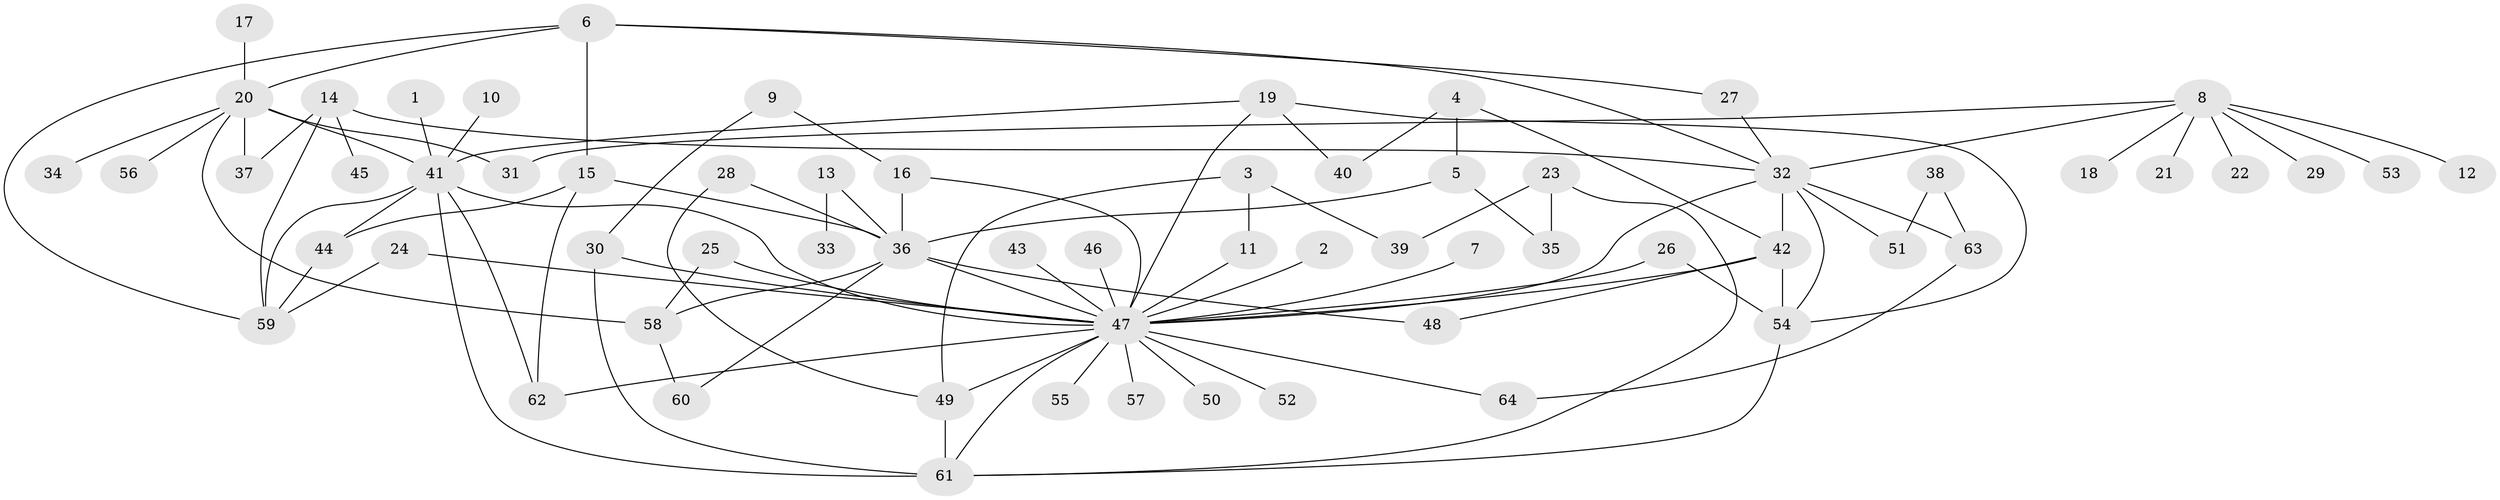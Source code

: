 // original degree distribution, {31: 0.0078125, 9: 0.015625, 12: 0.015625, 6: 0.0234375, 3: 0.140625, 15: 0.0078125, 2: 0.2109375, 5: 0.03125, 1: 0.484375, 10: 0.0078125, 4: 0.03125, 7: 0.015625, 8: 0.0078125}
// Generated by graph-tools (version 1.1) at 2025/01/03/09/25 03:01:40]
// undirected, 64 vertices, 98 edges
graph export_dot {
graph [start="1"]
  node [color=gray90,style=filled];
  1;
  2;
  3;
  4;
  5;
  6;
  7;
  8;
  9;
  10;
  11;
  12;
  13;
  14;
  15;
  16;
  17;
  18;
  19;
  20;
  21;
  22;
  23;
  24;
  25;
  26;
  27;
  28;
  29;
  30;
  31;
  32;
  33;
  34;
  35;
  36;
  37;
  38;
  39;
  40;
  41;
  42;
  43;
  44;
  45;
  46;
  47;
  48;
  49;
  50;
  51;
  52;
  53;
  54;
  55;
  56;
  57;
  58;
  59;
  60;
  61;
  62;
  63;
  64;
  1 -- 41 [weight=1.0];
  2 -- 47 [weight=1.0];
  3 -- 11 [weight=1.0];
  3 -- 39 [weight=1.0];
  3 -- 49 [weight=1.0];
  4 -- 5 [weight=1.0];
  4 -- 40 [weight=1.0];
  4 -- 42 [weight=1.0];
  5 -- 35 [weight=1.0];
  5 -- 36 [weight=1.0];
  6 -- 15 [weight=1.0];
  6 -- 20 [weight=1.0];
  6 -- 27 [weight=1.0];
  6 -- 32 [weight=1.0];
  6 -- 59 [weight=1.0];
  7 -- 47 [weight=1.0];
  8 -- 12 [weight=1.0];
  8 -- 18 [weight=1.0];
  8 -- 21 [weight=1.0];
  8 -- 22 [weight=1.0];
  8 -- 29 [weight=1.0];
  8 -- 31 [weight=1.0];
  8 -- 32 [weight=1.0];
  8 -- 53 [weight=1.0];
  9 -- 16 [weight=1.0];
  9 -- 30 [weight=1.0];
  10 -- 41 [weight=1.0];
  11 -- 47 [weight=1.0];
  13 -- 33 [weight=1.0];
  13 -- 36 [weight=1.0];
  14 -- 32 [weight=1.0];
  14 -- 37 [weight=1.0];
  14 -- 45 [weight=1.0];
  14 -- 59 [weight=1.0];
  15 -- 36 [weight=1.0];
  15 -- 44 [weight=1.0];
  15 -- 62 [weight=1.0];
  16 -- 36 [weight=1.0];
  16 -- 47 [weight=1.0];
  17 -- 20 [weight=1.0];
  19 -- 40 [weight=1.0];
  19 -- 41 [weight=1.0];
  19 -- 47 [weight=1.0];
  19 -- 54 [weight=1.0];
  20 -- 31 [weight=1.0];
  20 -- 34 [weight=1.0];
  20 -- 37 [weight=1.0];
  20 -- 41 [weight=1.0];
  20 -- 56 [weight=1.0];
  20 -- 58 [weight=1.0];
  23 -- 35 [weight=1.0];
  23 -- 39 [weight=1.0];
  23 -- 61 [weight=1.0];
  24 -- 47 [weight=1.0];
  24 -- 59 [weight=1.0];
  25 -- 47 [weight=1.0];
  25 -- 58 [weight=1.0];
  26 -- 47 [weight=1.0];
  26 -- 54 [weight=1.0];
  27 -- 32 [weight=1.0];
  28 -- 36 [weight=1.0];
  28 -- 49 [weight=1.0];
  30 -- 47 [weight=1.0];
  30 -- 61 [weight=2.0];
  32 -- 42 [weight=1.0];
  32 -- 47 [weight=1.0];
  32 -- 51 [weight=1.0];
  32 -- 54 [weight=1.0];
  32 -- 63 [weight=1.0];
  36 -- 47 [weight=1.0];
  36 -- 48 [weight=1.0];
  36 -- 58 [weight=1.0];
  36 -- 60 [weight=1.0];
  38 -- 51 [weight=1.0];
  38 -- 63 [weight=1.0];
  41 -- 44 [weight=1.0];
  41 -- 47 [weight=1.0];
  41 -- 59 [weight=2.0];
  41 -- 61 [weight=1.0];
  41 -- 62 [weight=1.0];
  42 -- 47 [weight=1.0];
  42 -- 48 [weight=1.0];
  42 -- 54 [weight=1.0];
  43 -- 47 [weight=1.0];
  44 -- 59 [weight=1.0];
  46 -- 47 [weight=1.0];
  47 -- 49 [weight=2.0];
  47 -- 50 [weight=1.0];
  47 -- 52 [weight=1.0];
  47 -- 55 [weight=1.0];
  47 -- 57 [weight=1.0];
  47 -- 61 [weight=1.0];
  47 -- 62 [weight=1.0];
  47 -- 64 [weight=1.0];
  49 -- 61 [weight=1.0];
  54 -- 61 [weight=1.0];
  58 -- 60 [weight=1.0];
  63 -- 64 [weight=1.0];
}
